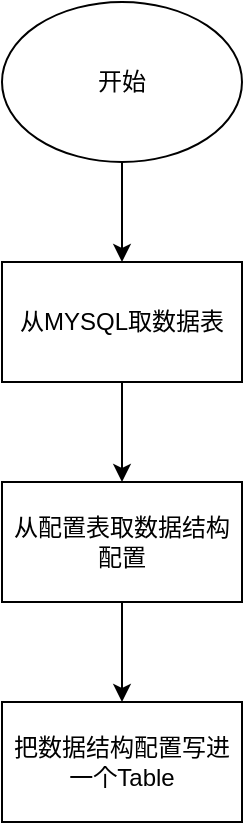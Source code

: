 <mxfile version="10.6.3" type="github"><diagram id="9Uy6kH28D09ZW6499GpJ" name="ç¬¬ 1 é¡µ"><mxGraphModel dx="1362" dy="637" grid="1" gridSize="10" guides="1" tooltips="1" connect="1" arrows="1" fold="1" page="1" pageScale="1" pageWidth="827" pageHeight="1169" math="0" shadow="0"><root><mxCell id="0"/><mxCell id="1" parent="0"/><mxCell id="ZHWkfFDcBEwezp-I0lJZ-4" style="edgeStyle=orthogonalEdgeStyle;rounded=0;orthogonalLoop=1;jettySize=auto;html=1;exitX=0.5;exitY=1;exitDx=0;exitDy=0;" edge="1" parent="1" source="KlSgEJXzinLuX7-O2WM2-1" target="ZHWkfFDcBEwezp-I0lJZ-3"><mxGeometry relative="1" as="geometry"/></mxCell><mxCell id="KlSgEJXzinLuX7-O2WM2-1" value="从MYSQL取数据表" style="rounded=0;whiteSpace=wrap;html=1;" parent="1" vertex="1"><mxGeometry x="353" y="220" width="120" height="60" as="geometry"/></mxCell><mxCell id="ZHWkfFDcBEwezp-I0lJZ-2" style="edgeStyle=orthogonalEdgeStyle;rounded=0;orthogonalLoop=1;jettySize=auto;html=1;exitX=0.5;exitY=1;exitDx=0;exitDy=0;" edge="1" parent="1" source="ZHWkfFDcBEwezp-I0lJZ-1" target="KlSgEJXzinLuX7-O2WM2-1"><mxGeometry relative="1" as="geometry"/></mxCell><mxCell id="ZHWkfFDcBEwezp-I0lJZ-1" value="开始" style="ellipse;whiteSpace=wrap;html=1;" vertex="1" parent="1"><mxGeometry x="353" y="90" width="120" height="80" as="geometry"/></mxCell><mxCell id="ZHWkfFDcBEwezp-I0lJZ-6" style="edgeStyle=orthogonalEdgeStyle;rounded=0;orthogonalLoop=1;jettySize=auto;html=1;exitX=0.5;exitY=1;exitDx=0;exitDy=0;" edge="1" parent="1" source="ZHWkfFDcBEwezp-I0lJZ-3" target="ZHWkfFDcBEwezp-I0lJZ-5"><mxGeometry relative="1" as="geometry"/></mxCell><mxCell id="ZHWkfFDcBEwezp-I0lJZ-3" value="从配置表取数据结构配置" style="rounded=0;whiteSpace=wrap;html=1;" vertex="1" parent="1"><mxGeometry x="353" y="330" width="120" height="60" as="geometry"/></mxCell><mxCell id="ZHWkfFDcBEwezp-I0lJZ-5" value="把数据结构配置写进一个Table" style="rounded=0;whiteSpace=wrap;html=1;" vertex="1" parent="1"><mxGeometry x="353" y="440" width="120" height="60" as="geometry"/></mxCell></root></mxGraphModel></diagram></mxfile>